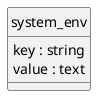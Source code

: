 @startuml uml
skinparam monochrome true
skinparam linetype ortho
hide circle

entity system_env {
  key : string
  value : text
}

@enduml
